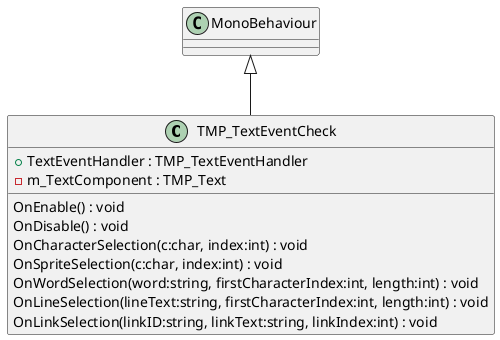 @startuml
class TMP_TextEventCheck {
    + TextEventHandler : TMP_TextEventHandler
    - m_TextComponent : TMP_Text
    OnEnable() : void
    OnDisable() : void
    OnCharacterSelection(c:char, index:int) : void
    OnSpriteSelection(c:char, index:int) : void
    OnWordSelection(word:string, firstCharacterIndex:int, length:int) : void
    OnLineSelection(lineText:string, firstCharacterIndex:int, length:int) : void
    OnLinkSelection(linkID:string, linkText:string, linkIndex:int) : void
}
MonoBehaviour <|-- TMP_TextEventCheck
@enduml
